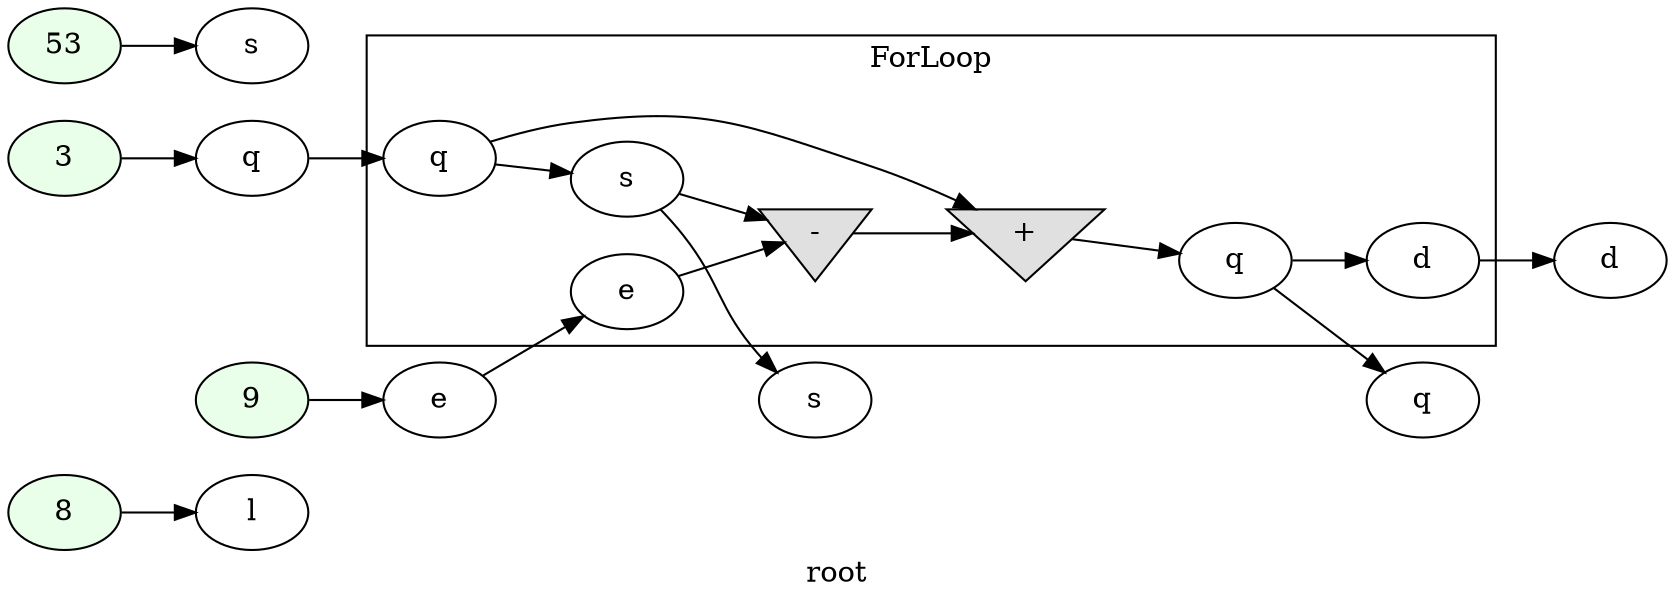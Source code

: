 digraph G
{
rankdir=LR;
label = "root";
	node_000001 [ label = "8", style=filled, fillcolor="#E9FFE9", startingline=3 ]
	node_000002 [ label = "l", startingline=3 ]
	node_000003 [ label = "3", style=filled, fillcolor="#E9FFE9", startingline=5 ]
	node_000004 [ label = "q", startingline=5 ]
	node_000005 [ label = "53", style=filled, fillcolor="#E9FFE9", startingline=6 ]
	node_000006 [ label = "s", startingline=6 ]
	node_000007 [ label = "9", style=filled, fillcolor="#E9FFE9", startingline=7 ]
	node_000008 [ label = "e", startingline=7 ]
	node_000036 [ label = "s", startingline=13 ]
	node_000037 [ label = "q", startingline=13 ]
	node_000038 [ label = "d", startingline=13 ]
subgraph cluster_1 {
label = "ForLoop";
parent = "G";
startingline = 13;
	node_000026 [ label = "q", startingline=13 ]
	node_000027 [ label = "e", startingline=13 ]
	node_000030 [ label = "-", shape=invtriangle, style=filled, fillcolor="#E0E0E0", startingline=12 ]
	node_000031 [ label = "+", shape=invtriangle, style=filled, fillcolor="#E0E0E0", startingline=12 ]
	node_000033 [ label = "s", startingline=13 ]
	node_000034 [ label = "q", startingline=13 ]
	node_000035 [ label = "d", startingline=13 ]
}
	node_000001 -> node_000002
	node_000003 -> node_000004
	node_000004 -> node_000026
	node_000005 -> node_000006
	node_000007 -> node_000008
	node_000008 -> node_000027
	node_000026 -> node_000031
	node_000026 -> node_000033
	node_000027 -> node_000030
	node_000030 -> node_000031
	node_000031 -> node_000034
	node_000033 -> node_000030
	node_000033 -> node_000036
	node_000034 -> node_000035
	node_000034 -> node_000037
	node_000035 -> node_000038
}
